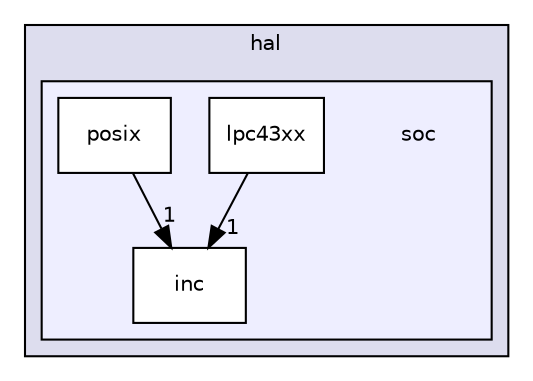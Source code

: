 digraph "muju/modules/hal/soc" {
  compound=true
  node [ fontsize="10", fontname="Helvetica"];
  edge [ labelfontsize="10", labelfontname="Helvetica"];
  subgraph clusterdir_1275fbc6391f605da7b50c526d8cd092 {
    graph [ bgcolor="#ddddee", pencolor="black", label="hal" fontname="Helvetica", fontsize="10", URL="dir_1275fbc6391f605da7b50c526d8cd092.html"]
  subgraph clusterdir_de83f1cf9016fb2fc9f3ff5293d13109 {
    graph [ bgcolor="#eeeeff", pencolor="black", label="" URL="dir_de83f1cf9016fb2fc9f3ff5293d13109.html"];
    dir_de83f1cf9016fb2fc9f3ff5293d13109 [shape=plaintext label="soc"];
    dir_38b4f13a566bac8503f118df2e8182f6 [shape=box label="inc" color="black" fillcolor="white" style="filled" URL="dir_38b4f13a566bac8503f118df2e8182f6.html"];
    dir_f48b544cea030de0c528815a37699368 [shape=box label="lpc43xx" color="black" fillcolor="white" style="filled" URL="dir_f48b544cea030de0c528815a37699368.html"];
    dir_860bdfb56df95df5f9182b584f73cabe [shape=box label="posix" color="black" fillcolor="white" style="filled" URL="dir_860bdfb56df95df5f9182b584f73cabe.html"];
  }
  }
  dir_f48b544cea030de0c528815a37699368->dir_38b4f13a566bac8503f118df2e8182f6 [headlabel="1", labeldistance=1.5 headhref="dir_000095_000094.html"];
  dir_860bdfb56df95df5f9182b584f73cabe->dir_38b4f13a566bac8503f118df2e8182f6 [headlabel="1", labeldistance=1.5 headhref="dir_000096_000094.html"];
}
